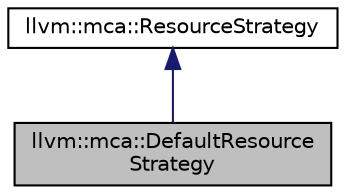 digraph "llvm::mca::DefaultResourceStrategy"
{
 // LATEX_PDF_SIZE
  bgcolor="transparent";
  edge [fontname="Helvetica",fontsize="10",labelfontname="Helvetica",labelfontsize="10"];
  node [fontname="Helvetica",fontsize="10",shape="box"];
  Node1 [label="llvm::mca::DefaultResource\lStrategy",height=0.2,width=0.4,color="black", fillcolor="grey75", style="filled", fontcolor="black",tooltip="Default resource allocation strategy used by processor resource groups and processor resources with m..."];
  Node2 -> Node1 [dir="back",color="midnightblue",fontsize="10",style="solid",fontname="Helvetica"];
  Node2 [label="llvm::mca::ResourceStrategy",height=0.2,width=0.4,color="black",URL="$classllvm_1_1mca_1_1ResourceStrategy.html",tooltip="Resource allocation strategy used by hardware scheduler resources."];
}

